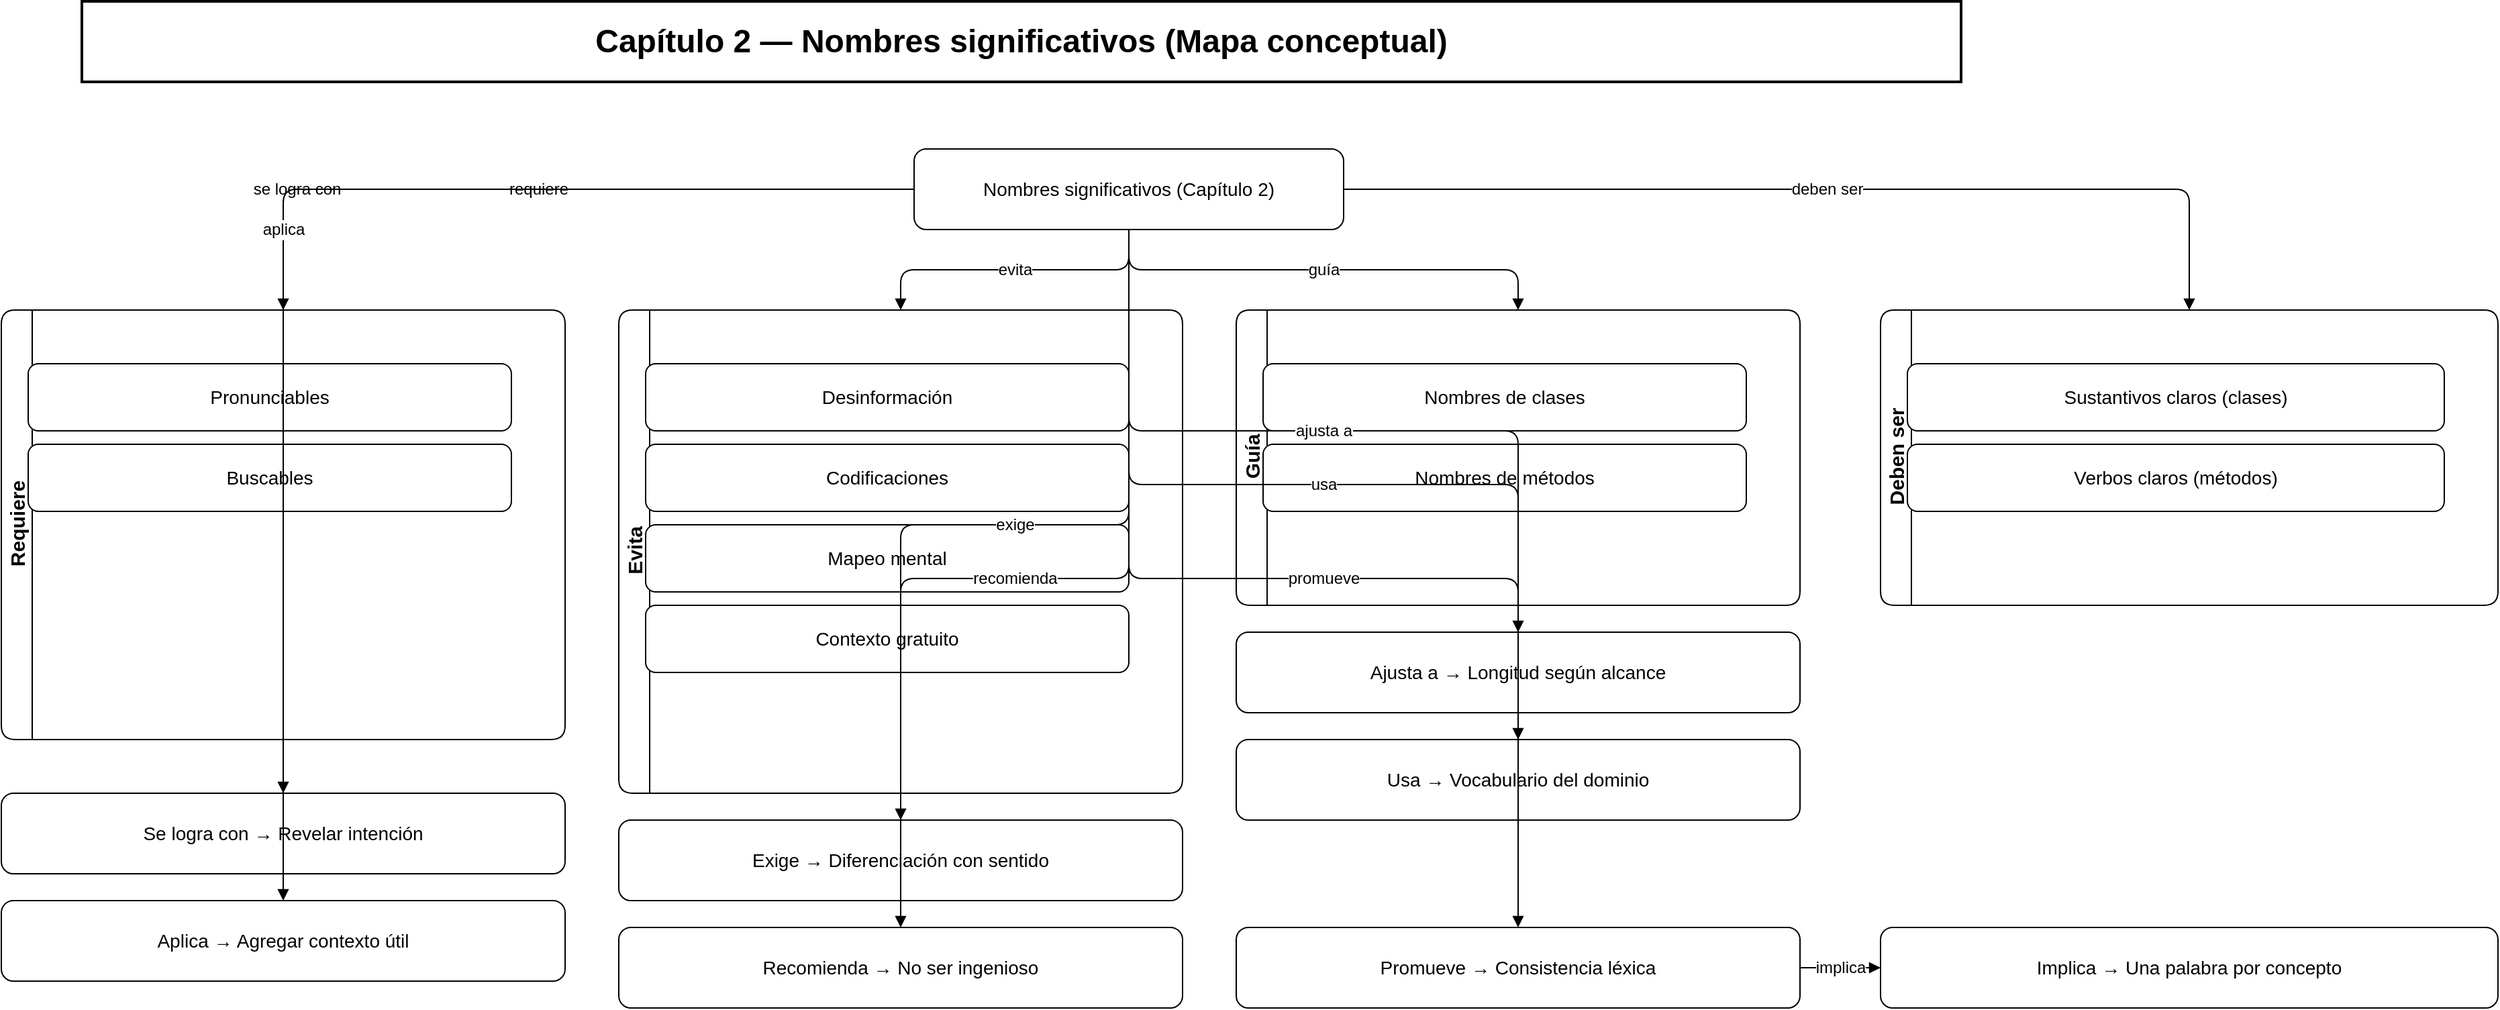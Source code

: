 <?xml version='1.0' encoding='utf-8'?>
<mxfile version="22.0.0" type="device"><diagram id="Cap2Group" name="Capítulo 2 — Nombres significativos (grupos)"><mxGraphModel dx="1222" dy="686" grid="1" gridSize="10" guides="1" tooltips="1" connect="1" arrows="1" fold="1" page="1" pageScale="1" pageWidth="2200" pageHeight="1300" math="0" shadow="0"><root><mxCell id="0" /><mxCell id="1" parent="0" /><mxCell id="T" value="Capítulo 2 — Nombres significativos (Mapa conceptual)" vertex="1" parent="1" style="rounded=0;whiteSpace=wrap;html=1;fontSize=24;fontStyle=1;align=center;strokeWidth=2;"><mxGeometry x="120" y="10" width="1400" height="60" as="geometry" /></mxCell><mxCell id="A" value="Nombres significativos (Capítulo 2)" vertex="1" parent="1" style="rounded=1;whiteSpace=wrap;html=1;fontSize=14;"><mxGeometry x="740" y="120" width="320" height="60" as="geometry" /></mxCell><mxCell id="C_req" value="Requiere" vertex="1" parent="1" style="swimlane;rounded=1;html=1;fontSize=15;horizontal=0;childLayout=flowLayout;"><mxGeometry x="60" y="240" width="420" height="320" as="geometry" /></mxCell><mxCell id="C_evi" value="Evita" vertex="1" parent="1" style="swimlane;rounded=1;html=1;fontSize=15;horizontal=0;childLayout=flowLayout;"><mxGeometry x="520" y="240" width="420" height="360" as="geometry" /></mxCell><mxCell id="C_gui" value="Guía" vertex="1" parent="1" style="swimlane;rounded=1;html=1;fontSize=15;horizontal=0;childLayout=flowLayout;"><mxGeometry x="980" y="240" width="420" height="220" as="geometry" /></mxCell><mxCell id="C_deb" value="Deben ser" vertex="1" parent="1" style="swimlane;rounded=1;html=1;fontSize=15;horizontal=0;childLayout=flowLayout;"><mxGeometry x="1460" y="240" width="460" height="220" as="geometry" /></mxCell><mxCell id="req1" value="Pronunciables" vertex="1" parent="C_req" style="rounded=1;whiteSpace=wrap;html=1;fontSize=14;"><mxGeometry x="20" y="40" width="360" height="50" as="geometry" /></mxCell><mxCell id="req2" value="Buscables" vertex="1" parent="C_req" style="rounded=1;whiteSpace=wrap;html=1;fontSize=14;"><mxGeometry x="20" y="100" width="360" height="50" as="geometry" /></mxCell><mxCell id="evi1" value="Desinformación" vertex="1" parent="C_evi" style="rounded=1;whiteSpace=wrap;html=1;fontSize=14;"><mxGeometry x="20" y="40" width="360" height="50" as="geometry" /></mxCell><mxCell id="evi2" value="Codificaciones" vertex="1" parent="C_evi" style="rounded=1;whiteSpace=wrap;html=1;fontSize=14;"><mxGeometry x="20" y="100" width="360" height="50" as="geometry" /></mxCell><mxCell id="evi3" value="Mapeo mental" vertex="1" parent="C_evi" style="rounded=1;whiteSpace=wrap;html=1;fontSize=14;"><mxGeometry x="20" y="160" width="360" height="50" as="geometry" /></mxCell><mxCell id="evi4" value="Contexto gratuito" vertex="1" parent="C_evi" style="rounded=1;whiteSpace=wrap;html=1;fontSize=14;"><mxGeometry x="20" y="220" width="360" height="50" as="geometry" /></mxCell><mxCell id="gui1" value="Nombres de clases" vertex="1" parent="C_gui" style="rounded=1;whiteSpace=wrap;html=1;fontSize=14;"><mxGeometry x="20" y="40" width="360" height="50" as="geometry" /></mxCell><mxCell id="gui2" value="Nombres de métodos" vertex="1" parent="C_gui" style="rounded=1;whiteSpace=wrap;html=1;fontSize=14;"><mxGeometry x="20" y="100" width="360" height="50" as="geometry" /></mxCell><mxCell id="deb1" value="Sustantivos claros (clases)" vertex="1" parent="C_deb" style="rounded=1;whiteSpace=wrap;html=1;fontSize=14;"><mxGeometry x="20" y="40" width="400" height="50" as="geometry" /></mxCell><mxCell id="deb2" value="Verbos claros (métodos)" vertex="1" parent="C_deb" style="rounded=1;whiteSpace=wrap;html=1;fontSize=14;"><mxGeometry x="20" y="100" width="400" height="50" as="geometry" /></mxCell><mxCell id="B" value="Se logra con → Revelar intención" vertex="1" parent="1" style="rounded=1;whiteSpace=wrap;html=1;fontSize=14;"><mxGeometry x="60" y="600" width="420" height="60" as="geometry" /></mxCell><mxCell id="D" value="Exige → Diferenciación con sentido" vertex="1" parent="1" style="rounded=1;whiteSpace=wrap;html=1;fontSize=14;"><mxGeometry x="520" y="620" width="420" height="60" as="geometry" /></mxCell><mxCell id="P" value="Ajusta a → Longitud según alcance" vertex="1" parent="1" style="rounded=1;whiteSpace=wrap;html=1;fontSize=14;"><mxGeometry x="980" y="480" width="420" height="60" as="geometry" /></mxCell><mxCell id="M" value="Promueve → Consistencia léxica" vertex="1" parent="1" style="rounded=1;whiteSpace=wrap;html=1;fontSize=14;"><mxGeometry x="980" y="700" width="420" height="60" as="geometry" /></mxCell><mxCell id="S" value="Implica → Una palabra por concepto" vertex="1" parent="1" style="rounded=1;whiteSpace=wrap;html=1;fontSize=14;"><mxGeometry x="1460" y="700" width="460" height="60" as="geometry" /></mxCell><mxCell id="N" value="Aplica → Agregar contexto útil" vertex="1" parent="1" style="rounded=1;whiteSpace=wrap;html=1;fontSize=14;"><mxGeometry x="60" y="680" width="420" height="60" as="geometry" /></mxCell><mxCell id="Q" value="Recomienda → No ser ingenioso" vertex="1" parent="1" style="rounded=1;whiteSpace=wrap;html=1;fontSize=14;"><mxGeometry x="520" y="700" width="420" height="60" as="geometry" /></mxCell><mxCell id="R" value="Usa → Vocabulario del dominio" vertex="1" parent="1" style="rounded=1;whiteSpace=wrap;html=1;fontSize=14;"><mxGeometry x="980" y="560" width="420" height="60" as="geometry" /></mxCell><mxCell id="e1001" value="requiere" style="edgeStyle=orthogonalEdgeStyle;rounded=1;endArrow=block;endFill=1;html=1;fontSize=12;" edge="1" parent="1" source="A" target="C_req"><mxGeometry relative="1" as="geometry" /></mxCell><mxCell id="e1002" value="evita" style="edgeStyle=orthogonalEdgeStyle;rounded=1;endArrow=block;endFill=1;html=1;fontSize=12;" edge="1" parent="1" source="A" target="C_evi"><mxGeometry relative="1" as="geometry" /></mxCell><mxCell id="e1003" value="guía" style="edgeStyle=orthogonalEdgeStyle;rounded=1;endArrow=block;endFill=1;html=1;fontSize=12;" edge="1" parent="1" source="A" target="C_gui"><mxGeometry relative="1" as="geometry" /></mxCell><mxCell id="e1004" value="deben ser" style="edgeStyle=orthogonalEdgeStyle;rounded=1;endArrow=block;endFill=1;html=1;fontSize=12;" edge="1" parent="1" source="A" target="C_deb"><mxGeometry relative="1" as="geometry" /></mxCell><mxCell id="e1005" value="se logra con" style="edgeStyle=orthogonalEdgeStyle;rounded=1;endArrow=block;endFill=1;html=1;fontSize=12;" edge="1" parent="1" source="A" target="B"><mxGeometry relative="1" as="geometry" /></mxCell><mxCell id="e1006" value="exige" style="edgeStyle=orthogonalEdgeStyle;rounded=1;endArrow=block;endFill=1;html=1;fontSize=12;" edge="1" parent="1" source="A" target="D"><mxGeometry relative="1" as="geometry" /></mxCell><mxCell id="e1007" value="ajusta a" style="edgeStyle=orthogonalEdgeStyle;rounded=1;endArrow=block;endFill=1;html=1;fontSize=12;" edge="1" parent="1" source="A" target="P"><mxGeometry relative="1" as="geometry" /></mxCell><mxCell id="e1008" value="promueve" style="edgeStyle=orthogonalEdgeStyle;rounded=1;endArrow=block;endFill=1;html=1;fontSize=12;" edge="1" parent="1" source="A" target="M"><mxGeometry relative="1" as="geometry" /></mxCell><mxCell id="e1009" value="implica" style="edgeStyle=orthogonalEdgeStyle;rounded=1;endArrow=block;endFill=1;html=1;fontSize=12;" edge="1" parent="1" source="M" target="S"><mxGeometry relative="1" as="geometry" /></mxCell><mxCell id="e1010" value="aplica" style="edgeStyle=orthogonalEdgeStyle;rounded=1;endArrow=block;endFill=1;html=1;fontSize=12;" edge="1" parent="1" source="A" target="N"><mxGeometry relative="1" as="geometry" /></mxCell><mxCell id="e1011" value="recomienda" style="edgeStyle=orthogonalEdgeStyle;rounded=1;endArrow=block;endFill=1;html=1;fontSize=12;" edge="1" parent="1" source="A" target="Q"><mxGeometry relative="1" as="geometry" /></mxCell><mxCell id="e1012" value="usa" style="edgeStyle=orthogonalEdgeStyle;rounded=1;endArrow=block;endFill=1;html=1;fontSize=12;" edge="1" parent="1" source="A" target="R"><mxGeometry relative="1" as="geometry" /></mxCell></root></mxGraphModel></diagram></mxfile>